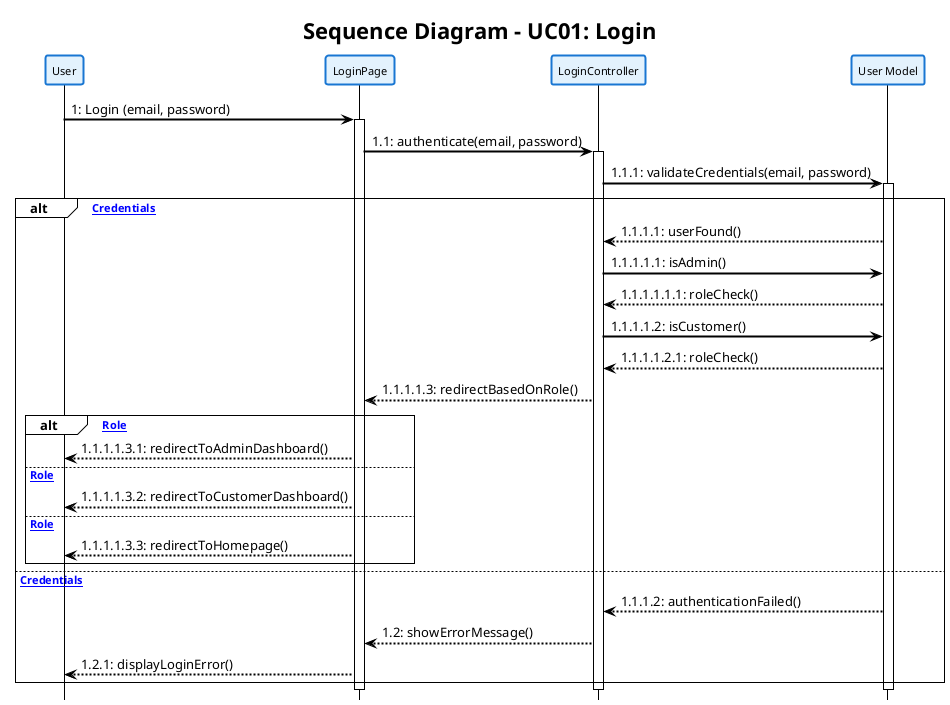 @startuml

!theme plain
skinparam backgroundColor white
skinparam shadowing false
skinparam handwritten false

' Styling sesuai contoh yang diberikan
skinparam participant {
    BackgroundColor #E3F2FD
    BorderColor #1976D2
    BorderThickness 2
    FontSize 11
}

skinparam arrow {
    Color black
    Thickness 2
}

skinparam sequence {
    ArrowColor black
    ActorBorderColor black
    LifeLineBorderColor black
    ParticipantBorderColor #1976D2
    ParticipantBackgroundColor #E3F2FD
    BoxBorderColor black
}

hide footbox

title **Sequence Diagram - UC01: Login**

participant "User" as User
participant "LoginPage" as LoginPage
participant "LoginController" as LoginCtrl
participant "User Model" as UserModel

User -> LoginPage: 1: Login (email, password)
activate LoginPage

LoginPage -> LoginCtrl: 1.1: authenticate(email, password)
activate LoginCtrl

LoginCtrl -> UserModel: 1.1.1: validateCredentials(email, password)
activate UserModel

alt [Valid Credentials]
    UserModel --> LoginCtrl: 1.1.1.1: userFound()
    
    LoginCtrl -> UserModel: 1.1.1.1.1: isAdmin()
    UserModel --> LoginCtrl: 1.1.1.1.1.1: roleCheck()
    
    LoginCtrl -> UserModel: 1.1.1.1.2: isCustomer()
    UserModel --> LoginCtrl: 1.1.1.1.2.1: roleCheck()
    
    LoginCtrl --> LoginPage: 1.1.1.1.3: redirectBasedOnRole()
    
    alt [Admin Role]
        LoginPage --> User: 1.1.1.1.3.1: redirectToAdminDashboard()
    else [Customer Role]
        LoginPage --> User: 1.1.1.1.3.2: redirectToCustomerDashboard()
    else [Guest Role]
        LoginPage --> User: 1.1.1.1.3.3: redirectToHomepage()
    end
    
else [Invalid Credentials]
    UserModel --> LoginCtrl: 1.1.1.2: authenticationFailed()
    LoginCtrl --> LoginPage: 1.2: showErrorMessage()
    LoginPage --> User: 1.2.1: displayLoginError()
end

deactivate UserModel
deactivate LoginCtrl
deactivate LoginPage

@enduml
